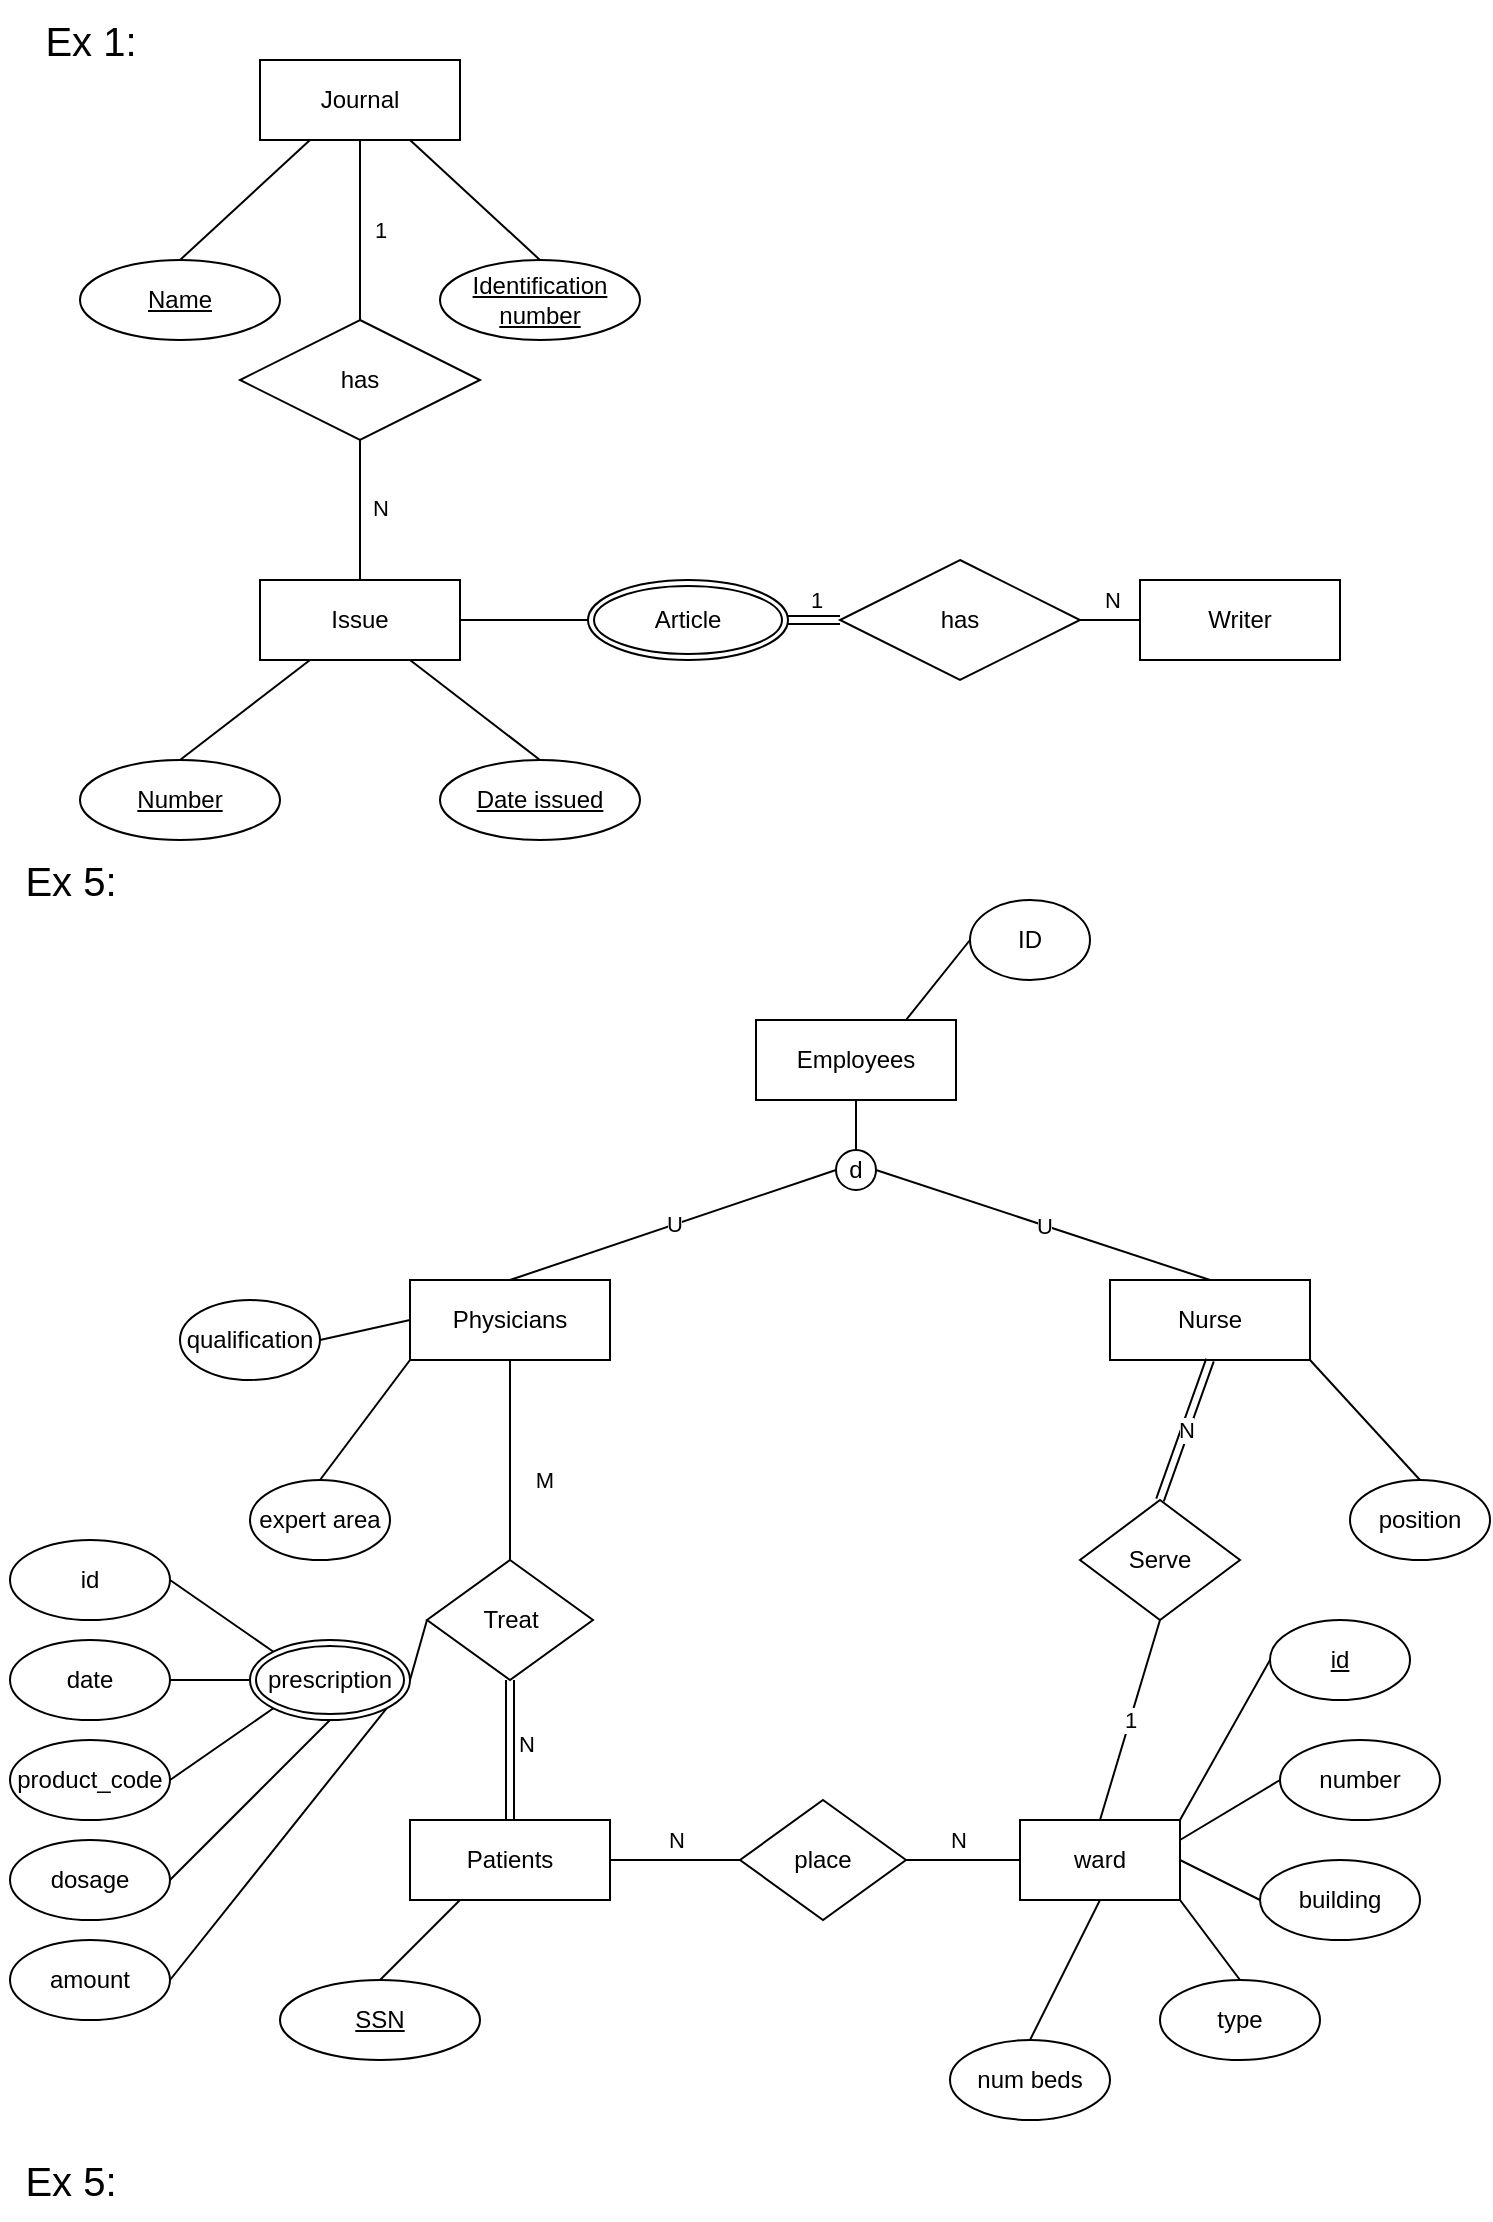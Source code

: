 <mxfile version="26.0.11">
  <diagram name="Page-1" id="UIqGySTKk7pjum6FMVzx">
    <mxGraphModel dx="1194" dy="774" grid="1" gridSize="10" guides="1" tooltips="1" connect="1" arrows="1" fold="1" page="1" pageScale="1" pageWidth="827" pageHeight="1169" math="0" shadow="0">
      <root>
        <mxCell id="0" />
        <mxCell id="1" parent="0" />
        <mxCell id="qwg6jyPVRreggVjpBVyG-2" value="&lt;font style=&quot;font-size: 20px;&quot;&gt;Ex 1:&lt;/font&gt;" style="text;html=1;align=center;verticalAlign=middle;resizable=0;points=[];autosize=1;strokeColor=none;fillColor=none;" parent="1" vertex="1">
          <mxGeometry x="30" y="10" width="70" height="40" as="geometry" />
        </mxCell>
        <mxCell id="-CfiqT4lN5I3vNptZYs3-5" value="" style="endArrow=none;html=1;rounded=0;entryX=0.25;entryY=1;entryDx=0;entryDy=0;exitX=0.5;exitY=0;exitDx=0;exitDy=0;" parent="1" source="-CfiqT4lN5I3vNptZYs3-27" target="-CfiqT4lN5I3vNptZYs3-28" edge="1">
          <mxGeometry width="50" height="50" relative="1" as="geometry">
            <mxPoint x="120" y="140" as="sourcePoint" />
            <mxPoint x="160" y="100" as="targetPoint" />
          </mxGeometry>
        </mxCell>
        <mxCell id="-CfiqT4lN5I3vNptZYs3-6" value="" style="endArrow=none;html=1;rounded=0;exitX=0.5;exitY=0;exitDx=0;exitDy=0;entryX=0.75;entryY=1;entryDx=0;entryDy=0;" parent="1" source="-CfiqT4lN5I3vNptZYs3-29" target="-CfiqT4lN5I3vNptZYs3-28" edge="1">
          <mxGeometry width="50" height="50" relative="1" as="geometry">
            <mxPoint x="277.574" y="151.716" as="sourcePoint" />
            <mxPoint x="210" y="90" as="targetPoint" />
          </mxGeometry>
        </mxCell>
        <mxCell id="-CfiqT4lN5I3vNptZYs3-9" value="" style="endArrow=none;html=1;rounded=0;entryX=0.5;entryY=0;entryDx=0;entryDy=0;exitX=0.5;exitY=1;exitDx=0;exitDy=0;" parent="1" source="-CfiqT4lN5I3vNptZYs3-28" target="-CfiqT4lN5I3vNptZYs3-30" edge="1">
          <mxGeometry width="50" height="50" relative="1" as="geometry">
            <mxPoint x="190" y="100" as="sourcePoint" />
            <mxPoint x="200" y="160" as="targetPoint" />
          </mxGeometry>
        </mxCell>
        <mxCell id="-CfiqT4lN5I3vNptZYs3-10" value="1" style="edgeLabel;html=1;align=center;verticalAlign=middle;resizable=0;points=[];" parent="-CfiqT4lN5I3vNptZYs3-9" vertex="1" connectable="0">
          <mxGeometry relative="1" as="geometry">
            <mxPoint x="10" as="offset" />
          </mxGeometry>
        </mxCell>
        <mxCell id="-CfiqT4lN5I3vNptZYs3-11" value="" style="endArrow=none;html=1;rounded=0;entryX=0.5;entryY=0;entryDx=0;entryDy=0;exitX=0.5;exitY=1;exitDx=0;exitDy=0;" parent="1" source="-CfiqT4lN5I3vNptZYs3-30" target="-CfiqT4lN5I3vNptZYs3-31" edge="1">
          <mxGeometry width="50" height="50" relative="1" as="geometry">
            <mxPoint x="200" y="240" as="sourcePoint" />
            <mxPoint x="200" y="290" as="targetPoint" />
          </mxGeometry>
        </mxCell>
        <mxCell id="-CfiqT4lN5I3vNptZYs3-13" value="N" style="edgeLabel;html=1;align=center;verticalAlign=middle;resizable=0;points=[];" parent="-CfiqT4lN5I3vNptZYs3-11" vertex="1" connectable="0">
          <mxGeometry x="-0.05" y="2" relative="1" as="geometry">
            <mxPoint x="8" as="offset" />
          </mxGeometry>
        </mxCell>
        <mxCell id="-CfiqT4lN5I3vNptZYs3-17" value="" style="endArrow=none;html=1;rounded=0;exitX=0.5;exitY=0;exitDx=0;exitDy=0;entryX=0.25;entryY=1;entryDx=0;entryDy=0;" parent="1" source="-CfiqT4lN5I3vNptZYs3-33" target="-CfiqT4lN5I3vNptZYs3-31" edge="1">
          <mxGeometry width="50" height="50" relative="1" as="geometry">
            <mxPoint x="122.426" y="411.716" as="sourcePoint" />
            <mxPoint x="170" y="350" as="targetPoint" />
          </mxGeometry>
        </mxCell>
        <mxCell id="-CfiqT4lN5I3vNptZYs3-19" value="" style="endArrow=none;html=1;rounded=0;exitX=0.5;exitY=0;exitDx=0;exitDy=0;entryX=0.75;entryY=1;entryDx=0;entryDy=0;" parent="1" source="-CfiqT4lN5I3vNptZYs3-34" target="-CfiqT4lN5I3vNptZYs3-31" edge="1">
          <mxGeometry width="50" height="50" relative="1" as="geometry">
            <mxPoint x="267.574" y="411.716" as="sourcePoint" />
            <mxPoint x="230" y="350" as="targetPoint" />
          </mxGeometry>
        </mxCell>
        <mxCell id="-CfiqT4lN5I3vNptZYs3-27" value="Name" style="ellipse;whiteSpace=wrap;html=1;align=center;fontStyle=4;" parent="1" vertex="1">
          <mxGeometry x="60" y="140" width="100" height="40" as="geometry" />
        </mxCell>
        <mxCell id="-CfiqT4lN5I3vNptZYs3-28" value="Journal" style="whiteSpace=wrap;html=1;align=center;" parent="1" vertex="1">
          <mxGeometry x="150" y="40" width="100" height="40" as="geometry" />
        </mxCell>
        <mxCell id="-CfiqT4lN5I3vNptZYs3-29" value="Identification number" style="ellipse;whiteSpace=wrap;html=1;align=center;fontStyle=4;" parent="1" vertex="1">
          <mxGeometry x="240" y="140" width="100" height="40" as="geometry" />
        </mxCell>
        <mxCell id="-CfiqT4lN5I3vNptZYs3-30" value="has" style="shape=rhombus;perimeter=rhombusPerimeter;whiteSpace=wrap;html=1;align=center;" parent="1" vertex="1">
          <mxGeometry x="140" y="170" width="120" height="60" as="geometry" />
        </mxCell>
        <mxCell id="-CfiqT4lN5I3vNptZYs3-31" value="Issue" style="whiteSpace=wrap;html=1;align=center;" parent="1" vertex="1">
          <mxGeometry x="150" y="300" width="100" height="40" as="geometry" />
        </mxCell>
        <mxCell id="-CfiqT4lN5I3vNptZYs3-33" value="Number" style="ellipse;whiteSpace=wrap;html=1;align=center;fontStyle=4;" parent="1" vertex="1">
          <mxGeometry x="60" y="390" width="100" height="40" as="geometry" />
        </mxCell>
        <mxCell id="-CfiqT4lN5I3vNptZYs3-34" value="Date issued" style="ellipse;whiteSpace=wrap;html=1;align=center;fontStyle=4;" parent="1" vertex="1">
          <mxGeometry x="240" y="390" width="100" height="40" as="geometry" />
        </mxCell>
        <mxCell id="-CfiqT4lN5I3vNptZYs3-37" value="Article" style="ellipse;shape=doubleEllipse;margin=3;whiteSpace=wrap;html=1;align=center;" parent="1" vertex="1">
          <mxGeometry x="314" y="300" width="100" height="40" as="geometry" />
        </mxCell>
        <mxCell id="-CfiqT4lN5I3vNptZYs3-40" value="" style="endArrow=none;html=1;rounded=0;exitX=1;exitY=0.5;exitDx=0;exitDy=0;entryX=0;entryY=0.5;entryDx=0;entryDy=0;" parent="1" source="-CfiqT4lN5I3vNptZYs3-31" target="-CfiqT4lN5I3vNptZYs3-37" edge="1">
          <mxGeometry width="50" height="50" relative="1" as="geometry">
            <mxPoint x="390" y="330" as="sourcePoint" />
            <mxPoint x="440" y="280" as="targetPoint" />
          </mxGeometry>
        </mxCell>
        <mxCell id="-CfiqT4lN5I3vNptZYs3-41" value="has" style="shape=rhombus;perimeter=rhombusPerimeter;whiteSpace=wrap;html=1;align=center;" parent="1" vertex="1">
          <mxGeometry x="440" y="290" width="120" height="60" as="geometry" />
        </mxCell>
        <mxCell id="-CfiqT4lN5I3vNptZYs3-44" value="Writer" style="whiteSpace=wrap;html=1;align=center;" parent="1" vertex="1">
          <mxGeometry x="590" y="300" width="100" height="40" as="geometry" />
        </mxCell>
        <mxCell id="-CfiqT4lN5I3vNptZYs3-45" value="" style="endArrow=none;html=1;rounded=0;exitX=1;exitY=0.5;exitDx=0;exitDy=0;shape=link;entryX=0;entryY=0.5;entryDx=0;entryDy=0;" parent="1" source="-CfiqT4lN5I3vNptZYs3-37" target="-CfiqT4lN5I3vNptZYs3-41" edge="1">
          <mxGeometry relative="1" as="geometry">
            <mxPoint x="340" y="310" as="sourcePoint" />
            <mxPoint x="460" y="320" as="targetPoint" />
          </mxGeometry>
        </mxCell>
        <mxCell id="-CfiqT4lN5I3vNptZYs3-48" value="1" style="edgeLabel;html=1;align=center;verticalAlign=middle;resizable=0;points=[];" parent="-CfiqT4lN5I3vNptZYs3-45" vertex="1" connectable="0">
          <mxGeometry x="0.248" y="2" relative="1" as="geometry">
            <mxPoint x="-2" y="-8" as="offset" />
          </mxGeometry>
        </mxCell>
        <mxCell id="-CfiqT4lN5I3vNptZYs3-47" value="" style="endArrow=none;html=1;rounded=0;exitX=1;exitY=0.5;exitDx=0;exitDy=0;entryX=0;entryY=0.5;entryDx=0;entryDy=0;" parent="1" source="-CfiqT4lN5I3vNptZYs3-41" target="-CfiqT4lN5I3vNptZYs3-44" edge="1">
          <mxGeometry relative="1" as="geometry">
            <mxPoint x="340" y="310" as="sourcePoint" />
            <mxPoint x="500" y="310" as="targetPoint" />
          </mxGeometry>
        </mxCell>
        <mxCell id="-CfiqT4lN5I3vNptZYs3-49" value="N" style="edgeLabel;html=1;align=center;verticalAlign=middle;resizable=0;points=[];" parent="-CfiqT4lN5I3vNptZYs3-47" vertex="1" connectable="0">
          <mxGeometry x="-0.562" y="-1" relative="1" as="geometry">
            <mxPoint x="9" y="-11" as="offset" />
          </mxGeometry>
        </mxCell>
        <mxCell id="hLEr48G3wW9EDYC4J8op-1" value="&lt;font style=&quot;font-size: 20px;&quot;&gt;Ex 5:&lt;/font&gt;" style="text;html=1;align=center;verticalAlign=middle;resizable=0;points=[];autosize=1;strokeColor=none;fillColor=none;" vertex="1" parent="1">
          <mxGeometry x="20" y="430" width="70" height="40" as="geometry" />
        </mxCell>
        <mxCell id="hLEr48G3wW9EDYC4J8op-2" value="Employees" style="whiteSpace=wrap;html=1;align=center;" vertex="1" parent="1">
          <mxGeometry x="398" y="520" width="100" height="40" as="geometry" />
        </mxCell>
        <mxCell id="hLEr48G3wW9EDYC4J8op-6" value="Physicians" style="whiteSpace=wrap;html=1;align=center;" vertex="1" parent="1">
          <mxGeometry x="225" y="650" width="100" height="40" as="geometry" />
        </mxCell>
        <mxCell id="hLEr48G3wW9EDYC4J8op-8" value="Nurse" style="whiteSpace=wrap;html=1;align=center;" vertex="1" parent="1">
          <mxGeometry x="575" y="650" width="100" height="40" as="geometry" />
        </mxCell>
        <mxCell id="hLEr48G3wW9EDYC4J8op-9" value="" style="endArrow=none;html=1;rounded=0;exitX=0.5;exitY=1;exitDx=0;exitDy=0;entryX=0.5;entryY=0;entryDx=0;entryDy=0;" edge="1" parent="1" source="hLEr48G3wW9EDYC4J8op-2" target="hLEr48G3wW9EDYC4J8op-11">
          <mxGeometry relative="1" as="geometry">
            <mxPoint x="395" y="710" as="sourcePoint" />
            <mxPoint x="448" y="580" as="targetPoint" />
          </mxGeometry>
        </mxCell>
        <mxCell id="hLEr48G3wW9EDYC4J8op-11" value="d" style="ellipse;whiteSpace=wrap;html=1;aspect=fixed;" vertex="1" parent="1">
          <mxGeometry x="438" y="585" width="20" height="20" as="geometry" />
        </mxCell>
        <mxCell id="hLEr48G3wW9EDYC4J8op-12" value="U" style="endArrow=none;html=1;rounded=0;exitX=0;exitY=0.5;exitDx=0;exitDy=0;entryX=0.5;entryY=0;entryDx=0;entryDy=0;" edge="1" parent="1" source="hLEr48G3wW9EDYC4J8op-11" target="hLEr48G3wW9EDYC4J8op-6">
          <mxGeometry relative="1" as="geometry">
            <mxPoint x="395" y="720" as="sourcePoint" />
            <mxPoint x="555" y="720" as="targetPoint" />
          </mxGeometry>
        </mxCell>
        <mxCell id="hLEr48G3wW9EDYC4J8op-14" value="U" style="endArrow=none;html=1;rounded=0;exitX=1;exitY=0.5;exitDx=0;exitDy=0;entryX=0.5;entryY=0;entryDx=0;entryDy=0;" edge="1" parent="1" source="hLEr48G3wW9EDYC4J8op-11" target="hLEr48G3wW9EDYC4J8op-8">
          <mxGeometry relative="1" as="geometry">
            <mxPoint x="458" y="615" as="sourcePoint" />
            <mxPoint x="458" y="660" as="targetPoint" />
          </mxGeometry>
        </mxCell>
        <mxCell id="hLEr48G3wW9EDYC4J8op-16" value="ID" style="ellipse;whiteSpace=wrap;html=1;align=center;" vertex="1" parent="1">
          <mxGeometry x="505" y="460" width="60" height="40" as="geometry" />
        </mxCell>
        <mxCell id="hLEr48G3wW9EDYC4J8op-17" value="" style="endArrow=none;html=1;rounded=0;exitX=0.75;exitY=0;exitDx=0;exitDy=0;entryX=0;entryY=0.5;entryDx=0;entryDy=0;" edge="1" parent="1" source="hLEr48G3wW9EDYC4J8op-2" target="hLEr48G3wW9EDYC4J8op-16">
          <mxGeometry relative="1" as="geometry">
            <mxPoint x="395" y="710" as="sourcePoint" />
            <mxPoint x="515" y="490" as="targetPoint" />
          </mxGeometry>
        </mxCell>
        <mxCell id="hLEr48G3wW9EDYC4J8op-18" value="qualification" style="ellipse;whiteSpace=wrap;html=1;align=center;" vertex="1" parent="1">
          <mxGeometry x="110" y="660" width="70" height="40" as="geometry" />
        </mxCell>
        <mxCell id="hLEr48G3wW9EDYC4J8op-19" value="expert area" style="ellipse;whiteSpace=wrap;html=1;align=center;" vertex="1" parent="1">
          <mxGeometry x="145" y="750" width="70" height="40" as="geometry" />
        </mxCell>
        <mxCell id="hLEr48G3wW9EDYC4J8op-20" value="" style="endArrow=none;html=1;rounded=0;exitX=0;exitY=0.5;exitDx=0;exitDy=0;entryX=1;entryY=0.5;entryDx=0;entryDy=0;" edge="1" parent="1" source="hLEr48G3wW9EDYC4J8op-6" target="hLEr48G3wW9EDYC4J8op-18">
          <mxGeometry relative="1" as="geometry">
            <mxPoint x="395" y="710" as="sourcePoint" />
            <mxPoint x="555" y="710" as="targetPoint" />
          </mxGeometry>
        </mxCell>
        <mxCell id="hLEr48G3wW9EDYC4J8op-21" value="" style="endArrow=none;html=1;rounded=0;exitX=0;exitY=1;exitDx=0;exitDy=0;entryX=0.5;entryY=0;entryDx=0;entryDy=0;" edge="1" parent="1" source="hLEr48G3wW9EDYC4J8op-6" target="hLEr48G3wW9EDYC4J8op-19">
          <mxGeometry relative="1" as="geometry">
            <mxPoint x="235" y="680" as="sourcePoint" />
            <mxPoint x="190" y="690" as="targetPoint" />
          </mxGeometry>
        </mxCell>
        <mxCell id="hLEr48G3wW9EDYC4J8op-23" value="position" style="ellipse;whiteSpace=wrap;html=1;align=center;" vertex="1" parent="1">
          <mxGeometry x="695" y="750" width="70" height="40" as="geometry" />
        </mxCell>
        <mxCell id="hLEr48G3wW9EDYC4J8op-25" value="" style="endArrow=none;html=1;rounded=0;exitX=1;exitY=1;exitDx=0;exitDy=0;entryX=0.5;entryY=0;entryDx=0;entryDy=0;" edge="1" parent="1" source="hLEr48G3wW9EDYC4J8op-8" target="hLEr48G3wW9EDYC4J8op-23">
          <mxGeometry relative="1" as="geometry">
            <mxPoint x="685" y="680" as="sourcePoint" />
            <mxPoint x="755" y="690" as="targetPoint" />
          </mxGeometry>
        </mxCell>
        <mxCell id="hLEr48G3wW9EDYC4J8op-26" value="Treat" style="shape=rhombus;perimeter=rhombusPerimeter;whiteSpace=wrap;html=1;align=center;" vertex="1" parent="1">
          <mxGeometry x="233.5" y="790" width="83" height="60" as="geometry" />
        </mxCell>
        <mxCell id="hLEr48G3wW9EDYC4J8op-27" value="M" style="endArrow=none;html=1;rounded=0;exitX=0.5;exitY=1;exitDx=0;exitDy=0;entryX=0.5;entryY=0;entryDx=0;entryDy=0;" edge="1" parent="1" source="hLEr48G3wW9EDYC4J8op-6" target="hLEr48G3wW9EDYC4J8op-26">
          <mxGeometry x="0.197" y="17" relative="1" as="geometry">
            <mxPoint x="395" y="710" as="sourcePoint" />
            <mxPoint x="555" y="710" as="targetPoint" />
            <mxPoint as="offset" />
          </mxGeometry>
        </mxCell>
        <mxCell id="hLEr48G3wW9EDYC4J8op-28" value="Patients" style="whiteSpace=wrap;html=1;align=center;" vertex="1" parent="1">
          <mxGeometry x="225" y="920" width="100" height="40" as="geometry" />
        </mxCell>
        <mxCell id="hLEr48G3wW9EDYC4J8op-29" value="N" style="shape=link;html=1;rounded=0;exitX=0.5;exitY=1;exitDx=0;exitDy=0;entryX=0.5;entryY=0;entryDx=0;entryDy=0;" edge="1" parent="1" source="hLEr48G3wW9EDYC4J8op-26" target="hLEr48G3wW9EDYC4J8op-28">
          <mxGeometry x="-0.095" y="8" relative="1" as="geometry">
            <mxPoint x="395" y="780" as="sourcePoint" />
            <mxPoint x="555" y="780" as="targetPoint" />
            <mxPoint as="offset" />
          </mxGeometry>
        </mxCell>
        <mxCell id="hLEr48G3wW9EDYC4J8op-32" value="" style="endArrow=none;html=1;rounded=0;exitX=0;exitY=0.5;exitDx=0;exitDy=0;entryX=1;entryY=0.5;entryDx=0;entryDy=0;" edge="1" parent="1" source="hLEr48G3wW9EDYC4J8op-26" target="hLEr48G3wW9EDYC4J8op-49">
          <mxGeometry relative="1" as="geometry">
            <mxPoint x="395" y="780" as="sourcePoint" />
            <mxPoint x="220" y="840" as="targetPoint" />
          </mxGeometry>
        </mxCell>
        <mxCell id="hLEr48G3wW9EDYC4J8op-33" value="id" style="ellipse;whiteSpace=wrap;html=1;align=center;" vertex="1" parent="1">
          <mxGeometry x="25" y="780" width="80" height="40" as="geometry" />
        </mxCell>
        <mxCell id="hLEr48G3wW9EDYC4J8op-34" value="date" style="ellipse;whiteSpace=wrap;html=1;align=center;" vertex="1" parent="1">
          <mxGeometry x="25" y="830" width="80" height="40" as="geometry" />
        </mxCell>
        <mxCell id="hLEr48G3wW9EDYC4J8op-35" value="product_code" style="ellipse;whiteSpace=wrap;html=1;align=center;" vertex="1" parent="1">
          <mxGeometry x="25" y="880" width="80" height="40" as="geometry" />
        </mxCell>
        <mxCell id="hLEr48G3wW9EDYC4J8op-36" value="dosage" style="ellipse;whiteSpace=wrap;html=1;align=center;" vertex="1" parent="1">
          <mxGeometry x="25" y="930" width="80" height="40" as="geometry" />
        </mxCell>
        <mxCell id="hLEr48G3wW9EDYC4J8op-37" value="" style="endArrow=none;html=1;rounded=0;exitX=0;exitY=0;exitDx=0;exitDy=0;entryX=1;entryY=0.5;entryDx=0;entryDy=0;" edge="1" parent="1" source="hLEr48G3wW9EDYC4J8op-49" target="hLEr48G3wW9EDYC4J8op-33">
          <mxGeometry relative="1" as="geometry">
            <mxPoint x="140" y="840" as="sourcePoint" />
            <mxPoint x="520" y="740" as="targetPoint" />
          </mxGeometry>
        </mxCell>
        <mxCell id="hLEr48G3wW9EDYC4J8op-38" value="" style="endArrow=none;html=1;rounded=0;exitX=0;exitY=0.5;exitDx=0;exitDy=0;entryX=1;entryY=0.5;entryDx=0;entryDy=0;" edge="1" parent="1" source="hLEr48G3wW9EDYC4J8op-49" target="hLEr48G3wW9EDYC4J8op-34">
          <mxGeometry relative="1" as="geometry">
            <mxPoint x="151.716" y="854.142" as="sourcePoint" />
            <mxPoint x="115" y="810" as="targetPoint" />
          </mxGeometry>
        </mxCell>
        <mxCell id="hLEr48G3wW9EDYC4J8op-39" value="" style="endArrow=none;html=1;rounded=0;exitX=0;exitY=1;exitDx=0;exitDy=0;entryX=1;entryY=0.5;entryDx=0;entryDy=0;" edge="1" parent="1" source="hLEr48G3wW9EDYC4J8op-49" target="hLEr48G3wW9EDYC4J8op-35">
          <mxGeometry relative="1" as="geometry">
            <mxPoint x="180" y="860" as="sourcePoint" />
            <mxPoint x="115" y="860" as="targetPoint" />
          </mxGeometry>
        </mxCell>
        <mxCell id="hLEr48G3wW9EDYC4J8op-40" value="" style="endArrow=none;html=1;rounded=0;exitX=0.5;exitY=1;exitDx=0;exitDy=0;entryX=1;entryY=0.5;entryDx=0;entryDy=0;" edge="1" parent="1" source="hLEr48G3wW9EDYC4J8op-49" target="hLEr48G3wW9EDYC4J8op-36">
          <mxGeometry relative="1" as="geometry">
            <mxPoint x="208.284" y="854.142" as="sourcePoint" />
            <mxPoint x="115" y="910" as="targetPoint" />
          </mxGeometry>
        </mxCell>
        <mxCell id="hLEr48G3wW9EDYC4J8op-41" value="amount" style="ellipse;whiteSpace=wrap;html=1;align=center;" vertex="1" parent="1">
          <mxGeometry x="25" y="980" width="80" height="40" as="geometry" />
        </mxCell>
        <mxCell id="hLEr48G3wW9EDYC4J8op-42" value="" style="endArrow=none;html=1;rounded=0;exitX=1;exitY=1;exitDx=0;exitDy=0;entryX=1;entryY=0.5;entryDx=0;entryDy=0;" edge="1" parent="1" source="hLEr48G3wW9EDYC4J8op-49" target="hLEr48G3wW9EDYC4J8op-41">
          <mxGeometry relative="1" as="geometry">
            <mxPoint x="208.284" y="854.142" as="sourcePoint" />
            <mxPoint x="520" y="740" as="targetPoint" />
          </mxGeometry>
        </mxCell>
        <mxCell id="hLEr48G3wW9EDYC4J8op-44" value="place" style="shape=rhombus;perimeter=rhombusPerimeter;whiteSpace=wrap;html=1;align=center;" vertex="1" parent="1">
          <mxGeometry x="390" y="910" width="83" height="60" as="geometry" />
        </mxCell>
        <mxCell id="hLEr48G3wW9EDYC4J8op-45" value="N" style="endArrow=none;html=1;rounded=0;exitX=1;exitY=0.5;exitDx=0;exitDy=0;entryX=0;entryY=0.5;entryDx=0;entryDy=0;" edge="1" parent="1" source="hLEr48G3wW9EDYC4J8op-28" target="hLEr48G3wW9EDYC4J8op-44">
          <mxGeometry y="10" relative="1" as="geometry">
            <mxPoint x="230" y="850" as="sourcePoint" />
            <mxPoint x="115" y="1010" as="targetPoint" />
            <mxPoint as="offset" />
          </mxGeometry>
        </mxCell>
        <mxCell id="hLEr48G3wW9EDYC4J8op-47" value="SSN" style="ellipse;whiteSpace=wrap;html=1;align=center;fontStyle=4;" vertex="1" parent="1">
          <mxGeometry x="160" y="1000" width="100" height="40" as="geometry" />
        </mxCell>
        <mxCell id="hLEr48G3wW9EDYC4J8op-48" value="" style="endArrow=none;html=1;rounded=0;exitX=0.25;exitY=1;exitDx=0;exitDy=0;entryX=0.5;entryY=0;entryDx=0;entryDy=0;" edge="1" parent="1" source="hLEr48G3wW9EDYC4J8op-28" target="hLEr48G3wW9EDYC4J8op-47">
          <mxGeometry relative="1" as="geometry">
            <mxPoint x="230" y="850" as="sourcePoint" />
            <mxPoint x="115" y="1010" as="targetPoint" />
          </mxGeometry>
        </mxCell>
        <mxCell id="hLEr48G3wW9EDYC4J8op-49" value="prescription" style="ellipse;shape=doubleEllipse;margin=3;whiteSpace=wrap;html=1;align=center;" vertex="1" parent="1">
          <mxGeometry x="145" y="830" width="80" height="40" as="geometry" />
        </mxCell>
        <mxCell id="hLEr48G3wW9EDYC4J8op-50" value="ward" style="whiteSpace=wrap;html=1;align=center;" vertex="1" parent="1">
          <mxGeometry x="530" y="920" width="80" height="40" as="geometry" />
        </mxCell>
        <mxCell id="hLEr48G3wW9EDYC4J8op-51" value="N" style="endArrow=none;html=1;rounded=0;exitX=1;exitY=0.5;exitDx=0;exitDy=0;entryX=0;entryY=0.5;entryDx=0;entryDy=0;" edge="1" parent="1" source="hLEr48G3wW9EDYC4J8op-44" target="hLEr48G3wW9EDYC4J8op-50">
          <mxGeometry x="-0.111" y="10" relative="1" as="geometry">
            <mxPoint x="335" y="950" as="sourcePoint" />
            <mxPoint x="385" y="950" as="targetPoint" />
            <mxPoint as="offset" />
          </mxGeometry>
        </mxCell>
        <mxCell id="hLEr48G3wW9EDYC4J8op-52" value="Serve" style="shape=rhombus;perimeter=rhombusPerimeter;whiteSpace=wrap;html=1;align=center;" vertex="1" parent="1">
          <mxGeometry x="560" y="760" width="80" height="60" as="geometry" />
        </mxCell>
        <mxCell id="hLEr48G3wW9EDYC4J8op-53" value="N" style="endArrow=none;html=1;rounded=0;exitX=0.5;exitY=1;exitDx=0;exitDy=0;entryX=0.5;entryY=0;entryDx=0;entryDy=0;shape=link;" edge="1" parent="1" source="hLEr48G3wW9EDYC4J8op-8" target="hLEr48G3wW9EDYC4J8op-52">
          <mxGeometry relative="1" as="geometry">
            <mxPoint x="360" y="750" as="sourcePoint" />
            <mxPoint x="520" y="750" as="targetPoint" />
          </mxGeometry>
        </mxCell>
        <mxCell id="hLEr48G3wW9EDYC4J8op-54" value="1" style="endArrow=none;html=1;rounded=0;exitX=0.5;exitY=1;exitDx=0;exitDy=0;entryX=0.5;entryY=0;entryDx=0;entryDy=0;" edge="1" parent="1" source="hLEr48G3wW9EDYC4J8op-52" target="hLEr48G3wW9EDYC4J8op-50">
          <mxGeometry relative="1" as="geometry">
            <mxPoint x="635" y="700" as="sourcePoint" />
            <mxPoint x="610" y="770" as="targetPoint" />
          </mxGeometry>
        </mxCell>
        <mxCell id="hLEr48G3wW9EDYC4J8op-55" value="number" style="ellipse;whiteSpace=wrap;html=1;align=center;" vertex="1" parent="1">
          <mxGeometry x="660" y="880" width="80" height="40" as="geometry" />
        </mxCell>
        <mxCell id="hLEr48G3wW9EDYC4J8op-56" value="building" style="ellipse;whiteSpace=wrap;html=1;align=center;" vertex="1" parent="1">
          <mxGeometry x="650" y="940" width="80" height="40" as="geometry" />
        </mxCell>
        <mxCell id="hLEr48G3wW9EDYC4J8op-57" value="num beds" style="ellipse;whiteSpace=wrap;html=1;align=center;" vertex="1" parent="1">
          <mxGeometry x="495" y="1030" width="80" height="40" as="geometry" />
        </mxCell>
        <mxCell id="hLEr48G3wW9EDYC4J8op-58" value="type" style="ellipse;whiteSpace=wrap;html=1;align=center;" vertex="1" parent="1">
          <mxGeometry x="600" y="1000" width="80" height="40" as="geometry" />
        </mxCell>
        <mxCell id="hLEr48G3wW9EDYC4J8op-60" value="id" style="ellipse;whiteSpace=wrap;html=1;align=center;fontStyle=4;" vertex="1" parent="1">
          <mxGeometry x="655" y="820" width="70" height="40" as="geometry" />
        </mxCell>
        <mxCell id="hLEr48G3wW9EDYC4J8op-61" value="" style="endArrow=none;html=1;rounded=0;exitX=0;exitY=0.5;exitDx=0;exitDy=0;entryX=1;entryY=0;entryDx=0;entryDy=0;" edge="1" parent="1" source="hLEr48G3wW9EDYC4J8op-60" target="hLEr48G3wW9EDYC4J8op-50">
          <mxGeometry relative="1" as="geometry">
            <mxPoint x="610" y="830" as="sourcePoint" />
            <mxPoint x="580" y="930" as="targetPoint" />
          </mxGeometry>
        </mxCell>
        <mxCell id="hLEr48G3wW9EDYC4J8op-62" value="" style="endArrow=none;html=1;rounded=0;exitX=0;exitY=0.5;exitDx=0;exitDy=0;entryX=1;entryY=0.25;entryDx=0;entryDy=0;" edge="1" parent="1" source="hLEr48G3wW9EDYC4J8op-55" target="hLEr48G3wW9EDYC4J8op-50">
          <mxGeometry relative="1" as="geometry">
            <mxPoint x="665" y="850" as="sourcePoint" />
            <mxPoint x="620" y="930" as="targetPoint" />
          </mxGeometry>
        </mxCell>
        <mxCell id="hLEr48G3wW9EDYC4J8op-63" value="" style="endArrow=none;html=1;rounded=0;exitX=0;exitY=0.5;exitDx=0;exitDy=0;entryX=1;entryY=0.5;entryDx=0;entryDy=0;" edge="1" parent="1" source="hLEr48G3wW9EDYC4J8op-56" target="hLEr48G3wW9EDYC4J8op-50">
          <mxGeometry relative="1" as="geometry">
            <mxPoint x="670" y="910" as="sourcePoint" />
            <mxPoint x="620" y="940" as="targetPoint" />
          </mxGeometry>
        </mxCell>
        <mxCell id="hLEr48G3wW9EDYC4J8op-64" value="" style="endArrow=none;html=1;rounded=0;exitX=0.5;exitY=0;exitDx=0;exitDy=0;entryX=1;entryY=1;entryDx=0;entryDy=0;" edge="1" parent="1" source="hLEr48G3wW9EDYC4J8op-58" target="hLEr48G3wW9EDYC4J8op-50">
          <mxGeometry relative="1" as="geometry">
            <mxPoint x="660" y="970" as="sourcePoint" />
            <mxPoint x="620" y="950" as="targetPoint" />
          </mxGeometry>
        </mxCell>
        <mxCell id="hLEr48G3wW9EDYC4J8op-65" value="" style="endArrow=none;html=1;rounded=0;exitX=0.5;exitY=0;exitDx=0;exitDy=0;entryX=0.5;entryY=1;entryDx=0;entryDy=0;" edge="1" parent="1" source="hLEr48G3wW9EDYC4J8op-57" target="hLEr48G3wW9EDYC4J8op-50">
          <mxGeometry relative="1" as="geometry">
            <mxPoint x="650" y="1010" as="sourcePoint" />
            <mxPoint x="620" y="970" as="targetPoint" />
          </mxGeometry>
        </mxCell>
        <mxCell id="hLEr48G3wW9EDYC4J8op-66" value="&lt;font style=&quot;font-size: 20px;&quot;&gt;Ex 5:&lt;/font&gt;" style="text;html=1;align=center;verticalAlign=middle;resizable=0;points=[];autosize=1;strokeColor=none;fillColor=none;" vertex="1" parent="1">
          <mxGeometry x="20" y="1080" width="70" height="40" as="geometry" />
        </mxCell>
      </root>
    </mxGraphModel>
  </diagram>
</mxfile>
